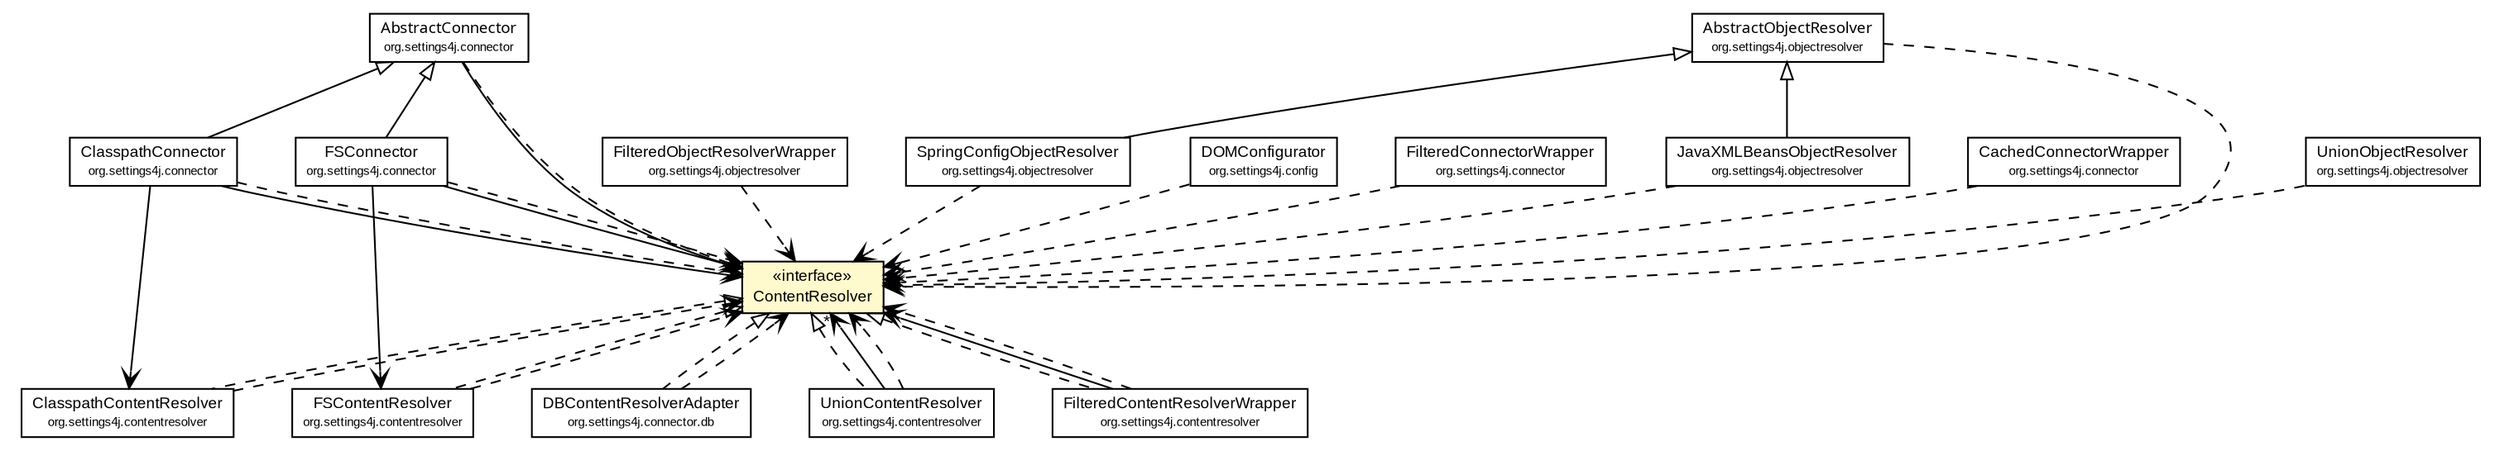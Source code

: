#!/usr/local/bin/dot
#
# Class diagram 
# Generated by UmlGraph version 4.6 (http://www.spinellis.gr/sw/umlgraph)
#

digraph G {
	edge [fontname="arial",fontsize=10,labelfontname="arial",labelfontsize=10];
	node [fontname="arial",fontsize=10,shape=plaintext];
	// org.settings4j.config.DOMConfigurator
	c2404 [label=<<table border="0" cellborder="1" cellspacing="0" cellpadding="2" port="p" href="./config/DOMConfigurator.html">
		<tr><td><table border="0" cellspacing="0" cellpadding="1">
			<tr><td> DOMConfigurator </td></tr>
			<tr><td><font point-size="7.0"> org.settings4j.config </font></td></tr>
		</table></td></tr>
		</table>>, fontname="arial", fontcolor="black", fontsize=9.0];
	// org.settings4j.connector.FSConnector
	c2409 [label=<<table border="0" cellborder="1" cellspacing="0" cellpadding="2" port="p" href="./connector/FSConnector.html">
		<tr><td><table border="0" cellspacing="0" cellpadding="1">
			<tr><td> FSConnector </td></tr>
			<tr><td><font point-size="7.0"> org.settings4j.connector </font></td></tr>
		</table></td></tr>
		</table>>, fontname="arial", fontcolor="black", fontsize=9.0];
	// org.settings4j.connector.FilteredConnectorWrapper
	c2410 [label=<<table border="0" cellborder="1" cellspacing="0" cellpadding="2" port="p" href="./connector/FilteredConnectorWrapper.html">
		<tr><td><table border="0" cellspacing="0" cellpadding="1">
			<tr><td> FilteredConnectorWrapper </td></tr>
			<tr><td><font point-size="7.0"> org.settings4j.connector </font></td></tr>
		</table></td></tr>
		</table>>, fontname="arial", fontcolor="black", fontsize=9.0];
	// org.settings4j.connector.ClasspathConnector
	c2411 [label=<<table border="0" cellborder="1" cellspacing="0" cellpadding="2" port="p" href="./connector/ClasspathConnector.html">
		<tr><td><table border="0" cellspacing="0" cellpadding="1">
			<tr><td> ClasspathConnector </td></tr>
			<tr><td><font point-size="7.0"> org.settings4j.connector </font></td></tr>
		</table></td></tr>
		</table>>, fontname="arial", fontcolor="black", fontsize=9.0];
	// org.settings4j.connector.CachedConnectorWrapper
	c2412 [label=<<table border="0" cellborder="1" cellspacing="0" cellpadding="2" port="p" href="./connector/CachedConnectorWrapper.html">
		<tr><td><table border="0" cellspacing="0" cellpadding="1">
			<tr><td> CachedConnectorWrapper </td></tr>
			<tr><td><font point-size="7.0"> org.settings4j.connector </font></td></tr>
		</table></td></tr>
		</table>>, fontname="arial", fontcolor="black", fontsize=9.0];
	// org.settings4j.connector.AbstractConnector
	c2414 [label=<<table border="0" cellborder="1" cellspacing="0" cellpadding="2" port="p" href="./connector/AbstractConnector.html">
		<tr><td><table border="0" cellspacing="0" cellpadding="1">
			<tr><td><font face="ariali"> AbstractConnector </font></td></tr>
			<tr><td><font point-size="7.0"> org.settings4j.connector </font></td></tr>
		</table></td></tr>
		</table>>, fontname="arial", fontcolor="black", fontsize=9.0];
	// org.settings4j.connector.db.DBContentResolverAdapter
	c2417 [label=<<table border="0" cellborder="1" cellspacing="0" cellpadding="2" port="p" href="./connector/db/DBContentResolverAdapter.html">
		<tr><td><table border="0" cellspacing="0" cellpadding="1">
			<tr><td> DBContentResolverAdapter </td></tr>
			<tr><td><font point-size="7.0"> org.settings4j.connector.db </font></td></tr>
		</table></td></tr>
		</table>>, fontname="arial", fontcolor="black", fontsize=9.0];
	// org.settings4j.ContentResolver
	c2428 [label=<<table border="0" cellborder="1" cellspacing="0" cellpadding="2" port="p" bgcolor="lemonChiffon" href="./ContentResolver.html">
		<tr><td><table border="0" cellspacing="0" cellpadding="1">
			<tr><td> &laquo;interface&raquo; </td></tr>
			<tr><td> ContentResolver </td></tr>
		</table></td></tr>
		</table>>, fontname="arial", fontcolor="black", fontsize=9.0];
	// org.settings4j.contentresolver.UnionContentResolver
	c2431 [label=<<table border="0" cellborder="1" cellspacing="0" cellpadding="2" port="p" href="./contentresolver/UnionContentResolver.html">
		<tr><td><table border="0" cellspacing="0" cellpadding="1">
			<tr><td> UnionContentResolver </td></tr>
			<tr><td><font point-size="7.0"> org.settings4j.contentresolver </font></td></tr>
		</table></td></tr>
		</table>>, fontname="arial", fontcolor="black", fontsize=9.0];
	// org.settings4j.contentresolver.FSContentResolver
	c2432 [label=<<table border="0" cellborder="1" cellspacing="0" cellpadding="2" port="p" href="./contentresolver/FSContentResolver.html">
		<tr><td><table border="0" cellspacing="0" cellpadding="1">
			<tr><td> FSContentResolver </td></tr>
			<tr><td><font point-size="7.0"> org.settings4j.contentresolver </font></td></tr>
		</table></td></tr>
		</table>>, fontname="arial", fontcolor="black", fontsize=9.0];
	// org.settings4j.contentresolver.FilteredContentResolverWrapper
	c2433 [label=<<table border="0" cellborder="1" cellspacing="0" cellpadding="2" port="p" href="./contentresolver/FilteredContentResolverWrapper.html">
		<tr><td><table border="0" cellspacing="0" cellpadding="1">
			<tr><td> FilteredContentResolverWrapper </td></tr>
			<tr><td><font point-size="7.0"> org.settings4j.contentresolver </font></td></tr>
		</table></td></tr>
		</table>>, fontname="arial", fontcolor="black", fontsize=9.0];
	// org.settings4j.contentresolver.ClasspathContentResolver
	c2434 [label=<<table border="0" cellborder="1" cellspacing="0" cellpadding="2" port="p" href="./contentresolver/ClasspathContentResolver.html">
		<tr><td><table border="0" cellspacing="0" cellpadding="1">
			<tr><td> ClasspathContentResolver </td></tr>
			<tr><td><font point-size="7.0"> org.settings4j.contentresolver </font></td></tr>
		</table></td></tr>
		</table>>, fontname="arial", fontcolor="black", fontsize=9.0];
	// org.settings4j.objectresolver.UnionObjectResolver
	c2445 [label=<<table border="0" cellborder="1" cellspacing="0" cellpadding="2" port="p" href="./objectresolver/UnionObjectResolver.html">
		<tr><td><table border="0" cellspacing="0" cellpadding="1">
			<tr><td> UnionObjectResolver </td></tr>
			<tr><td><font point-size="7.0"> org.settings4j.objectresolver </font></td></tr>
		</table></td></tr>
		</table>>, fontname="arial", fontcolor="black", fontsize=9.0];
	// org.settings4j.objectresolver.SpringConfigObjectResolver
	c2446 [label=<<table border="0" cellborder="1" cellspacing="0" cellpadding="2" port="p" href="./objectresolver/SpringConfigObjectResolver.html">
		<tr><td><table border="0" cellspacing="0" cellpadding="1">
			<tr><td> SpringConfigObjectResolver </td></tr>
			<tr><td><font point-size="7.0"> org.settings4j.objectresolver </font></td></tr>
		</table></td></tr>
		</table>>, fontname="arial", fontcolor="black", fontsize=9.0];
	// org.settings4j.objectresolver.JavaXMLBeansObjectResolver
	c2447 [label=<<table border="0" cellborder="1" cellspacing="0" cellpadding="2" port="p" href="./objectresolver/JavaXMLBeansObjectResolver.html">
		<tr><td><table border="0" cellspacing="0" cellpadding="1">
			<tr><td> JavaXMLBeansObjectResolver </td></tr>
			<tr><td><font point-size="7.0"> org.settings4j.objectresolver </font></td></tr>
		</table></td></tr>
		</table>>, fontname="arial", fontcolor="black", fontsize=9.0];
	// org.settings4j.objectresolver.FilteredObjectResolverWrapper
	c2448 [label=<<table border="0" cellborder="1" cellspacing="0" cellpadding="2" port="p" href="./objectresolver/FilteredObjectResolverWrapper.html">
		<tr><td><table border="0" cellspacing="0" cellpadding="1">
			<tr><td> FilteredObjectResolverWrapper </td></tr>
			<tr><td><font point-size="7.0"> org.settings4j.objectresolver </font></td></tr>
		</table></td></tr>
		</table>>, fontname="arial", fontcolor="black", fontsize=9.0];
	// org.settings4j.objectresolver.AbstractObjectResolver
	c2449 [label=<<table border="0" cellborder="1" cellspacing="0" cellpadding="2" port="p" href="./objectresolver/AbstractObjectResolver.html">
		<tr><td><table border="0" cellspacing="0" cellpadding="1">
			<tr><td><font face="ariali"> AbstractObjectResolver </font></td></tr>
			<tr><td><font point-size="7.0"> org.settings4j.objectresolver </font></td></tr>
		</table></td></tr>
		</table>>, fontname="arial", fontcolor="black", fontsize=9.0];
	//org.settings4j.connector.FSConnector extends org.settings4j.connector.AbstractConnector
	c2414:p -> c2409:p [dir=back,arrowtail=empty];
	//org.settings4j.connector.ClasspathConnector extends org.settings4j.connector.AbstractConnector
	c2414:p -> c2411:p [dir=back,arrowtail=empty];
	//org.settings4j.connector.db.DBContentResolverAdapter implements org.settings4j.ContentResolver
	c2428:p -> c2417:p [dir=back,arrowtail=empty,style=dashed];
	//org.settings4j.contentresolver.UnionContentResolver implements org.settings4j.ContentResolver
	c2428:p -> c2431:p [dir=back,arrowtail=empty,style=dashed];
	//org.settings4j.contentresolver.FSContentResolver implements org.settings4j.ContentResolver
	c2428:p -> c2432:p [dir=back,arrowtail=empty,style=dashed];
	//org.settings4j.contentresolver.FilteredContentResolverWrapper implements org.settings4j.ContentResolver
	c2428:p -> c2433:p [dir=back,arrowtail=empty,style=dashed];
	//org.settings4j.contentresolver.ClasspathContentResolver implements org.settings4j.ContentResolver
	c2428:p -> c2434:p [dir=back,arrowtail=empty,style=dashed];
	//org.settings4j.objectresolver.SpringConfigObjectResolver extends org.settings4j.objectresolver.AbstractObjectResolver
	c2449:p -> c2446:p [dir=back,arrowtail=empty];
	//org.settings4j.objectresolver.JavaXMLBeansObjectResolver extends org.settings4j.objectresolver.AbstractObjectResolver
	c2449:p -> c2447:p [dir=back,arrowtail=empty];
	// org.settings4j.connector.FSConnector NAVASSOC org.settings4j.contentresolver.FSContentResolver
	c2409:p -> c2432:p [taillabel="", label="", headlabel="", fontname="arial", fontcolor="black", fontsize=10.0, color="black", arrowhead=open];
	// org.settings4j.connector.FSConnector NAVASSOC org.settings4j.ContentResolver
	c2409:p -> c2428:p [taillabel="", label="", headlabel="", fontname="arial", fontcolor="black", fontsize=10.0, color="black", arrowhead=open];
	// org.settings4j.connector.ClasspathConnector NAVASSOC org.settings4j.contentresolver.ClasspathContentResolver
	c2411:p -> c2434:p [taillabel="", label="", headlabel="", fontname="arial", fontcolor="black", fontsize=10.0, color="black", arrowhead=open];
	// org.settings4j.connector.ClasspathConnector NAVASSOC org.settings4j.ContentResolver
	c2411:p -> c2428:p [taillabel="", label="", headlabel="", fontname="arial", fontcolor="black", fontsize=10.0, color="black", arrowhead=open];
	// org.settings4j.connector.AbstractConnector NAVASSOC org.settings4j.ContentResolver
	c2414:p -> c2428:p [taillabel="", label="", headlabel="", fontname="arial", fontcolor="black", fontsize=10.0, color="black", arrowhead=open];
	// org.settings4j.contentresolver.UnionContentResolver NAVASSOC org.settings4j.ContentResolver
	c2431:p -> c2428:p [taillabel="", label="", headlabel="*", fontname="arial", fontcolor="black", fontsize=10.0, color="black", arrowhead=open];
	// org.settings4j.contentresolver.FilteredContentResolverWrapper NAVASSOC org.settings4j.ContentResolver
	c2433:p -> c2428:p [taillabel="", label="", headlabel="", fontname="arial", fontcolor="black", fontsize=10.0, color="black", arrowhead=open];
	// org.settings4j.config.DOMConfigurator DEPEND org.settings4j.ContentResolver
	c2404:p -> c2428:p [taillabel="", label="", headlabel="", fontname="arial", fontcolor="black", fontsize=10.0, color="black", arrowhead=open, style=dashed];
	// org.settings4j.connector.FSConnector DEPEND org.settings4j.ContentResolver
	c2409:p -> c2428:p [taillabel="", label="", headlabel="", fontname="arial", fontcolor="black", fontsize=10.0, color="black", arrowhead=open, style=dashed];
	// org.settings4j.connector.FilteredConnectorWrapper DEPEND org.settings4j.ContentResolver
	c2410:p -> c2428:p [taillabel="", label="", headlabel="", fontname="arial", fontcolor="black", fontsize=10.0, color="black", arrowhead=open, style=dashed];
	// org.settings4j.connector.ClasspathConnector DEPEND org.settings4j.ContentResolver
	c2411:p -> c2428:p [taillabel="", label="", headlabel="", fontname="arial", fontcolor="black", fontsize=10.0, color="black", arrowhead=open, style=dashed];
	// org.settings4j.connector.CachedConnectorWrapper DEPEND org.settings4j.ContentResolver
	c2412:p -> c2428:p [taillabel="", label="", headlabel="", fontname="arial", fontcolor="black", fontsize=10.0, color="black", arrowhead=open, style=dashed];
	// org.settings4j.connector.AbstractConnector DEPEND org.settings4j.ContentResolver
	c2414:p -> c2428:p [taillabel="", label="", headlabel="", fontname="arial", fontcolor="black", fontsize=10.0, color="black", arrowhead=open, style=dashed];
	// org.settings4j.connector.db.DBContentResolverAdapter DEPEND org.settings4j.ContentResolver
	c2417:p -> c2428:p [taillabel="", label="", headlabel="", fontname="arial", fontcolor="black", fontsize=10.0, color="black", arrowhead=open, style=dashed];
	// org.settings4j.contentresolver.UnionContentResolver DEPEND org.settings4j.ContentResolver
	c2431:p -> c2428:p [taillabel="", label="", headlabel="", fontname="arial", fontcolor="black", fontsize=10.0, color="black", arrowhead=open, style=dashed];
	// org.settings4j.contentresolver.FSContentResolver DEPEND org.settings4j.ContentResolver
	c2432:p -> c2428:p [taillabel="", label="", headlabel="", fontname="arial", fontcolor="black", fontsize=10.0, color="black", arrowhead=open, style=dashed];
	// org.settings4j.contentresolver.FilteredContentResolverWrapper DEPEND org.settings4j.ContentResolver
	c2433:p -> c2428:p [taillabel="", label="", headlabel="", fontname="arial", fontcolor="black", fontsize=10.0, color="black", arrowhead=open, style=dashed];
	// org.settings4j.contentresolver.ClasspathContentResolver DEPEND org.settings4j.ContentResolver
	c2434:p -> c2428:p [taillabel="", label="", headlabel="", fontname="arial", fontcolor="black", fontsize=10.0, color="black", arrowhead=open, style=dashed];
	// org.settings4j.objectresolver.UnionObjectResolver DEPEND org.settings4j.ContentResolver
	c2445:p -> c2428:p [taillabel="", label="", headlabel="", fontname="arial", fontcolor="black", fontsize=10.0, color="black", arrowhead=open, style=dashed];
	// org.settings4j.objectresolver.SpringConfigObjectResolver DEPEND org.settings4j.ContentResolver
	c2446:p -> c2428:p [taillabel="", label="", headlabel="", fontname="arial", fontcolor="black", fontsize=10.0, color="black", arrowhead=open, style=dashed];
	// org.settings4j.objectresolver.JavaXMLBeansObjectResolver DEPEND org.settings4j.ContentResolver
	c2447:p -> c2428:p [taillabel="", label="", headlabel="", fontname="arial", fontcolor="black", fontsize=10.0, color="black", arrowhead=open, style=dashed];
	// org.settings4j.objectresolver.FilteredObjectResolverWrapper DEPEND org.settings4j.ContentResolver
	c2448:p -> c2428:p [taillabel="", label="", headlabel="", fontname="arial", fontcolor="black", fontsize=10.0, color="black", arrowhead=open, style=dashed];
	// org.settings4j.objectresolver.AbstractObjectResolver DEPEND org.settings4j.ContentResolver
	c2449:p -> c2428:p [taillabel="", label="", headlabel="", fontname="arial", fontcolor="black", fontsize=10.0, color="black", arrowhead=open, style=dashed];
}

